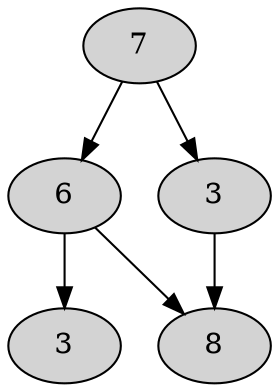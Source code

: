 digraph C {
  graph [ bgcolor="transparent" ];
  node [ style=filled ];

  A -> B
  A -> C
  B -> D
  B -> E
  C -> E

  A [label=7]
  B [label=6]
  C [label=3]
  D [label=3]
  E [label=8]
}

